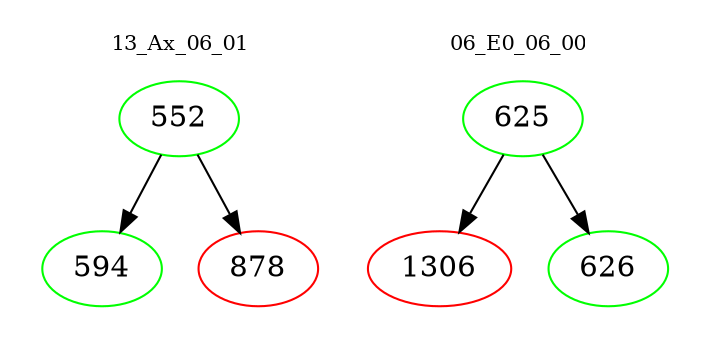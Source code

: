 digraph{
subgraph cluster_0 {
color = white
label = "13_Ax_06_01";
fontsize=10;
T0_552 [label="552", color="green"]
T0_552 -> T0_594 [color="black"]
T0_594 [label="594", color="green"]
T0_552 -> T0_878 [color="black"]
T0_878 [label="878", color="red"]
}
subgraph cluster_1 {
color = white
label = "06_E0_06_00";
fontsize=10;
T1_625 [label="625", color="green"]
T1_625 -> T1_1306 [color="black"]
T1_1306 [label="1306", color="red"]
T1_625 -> T1_626 [color="black"]
T1_626 [label="626", color="green"]
}
}
